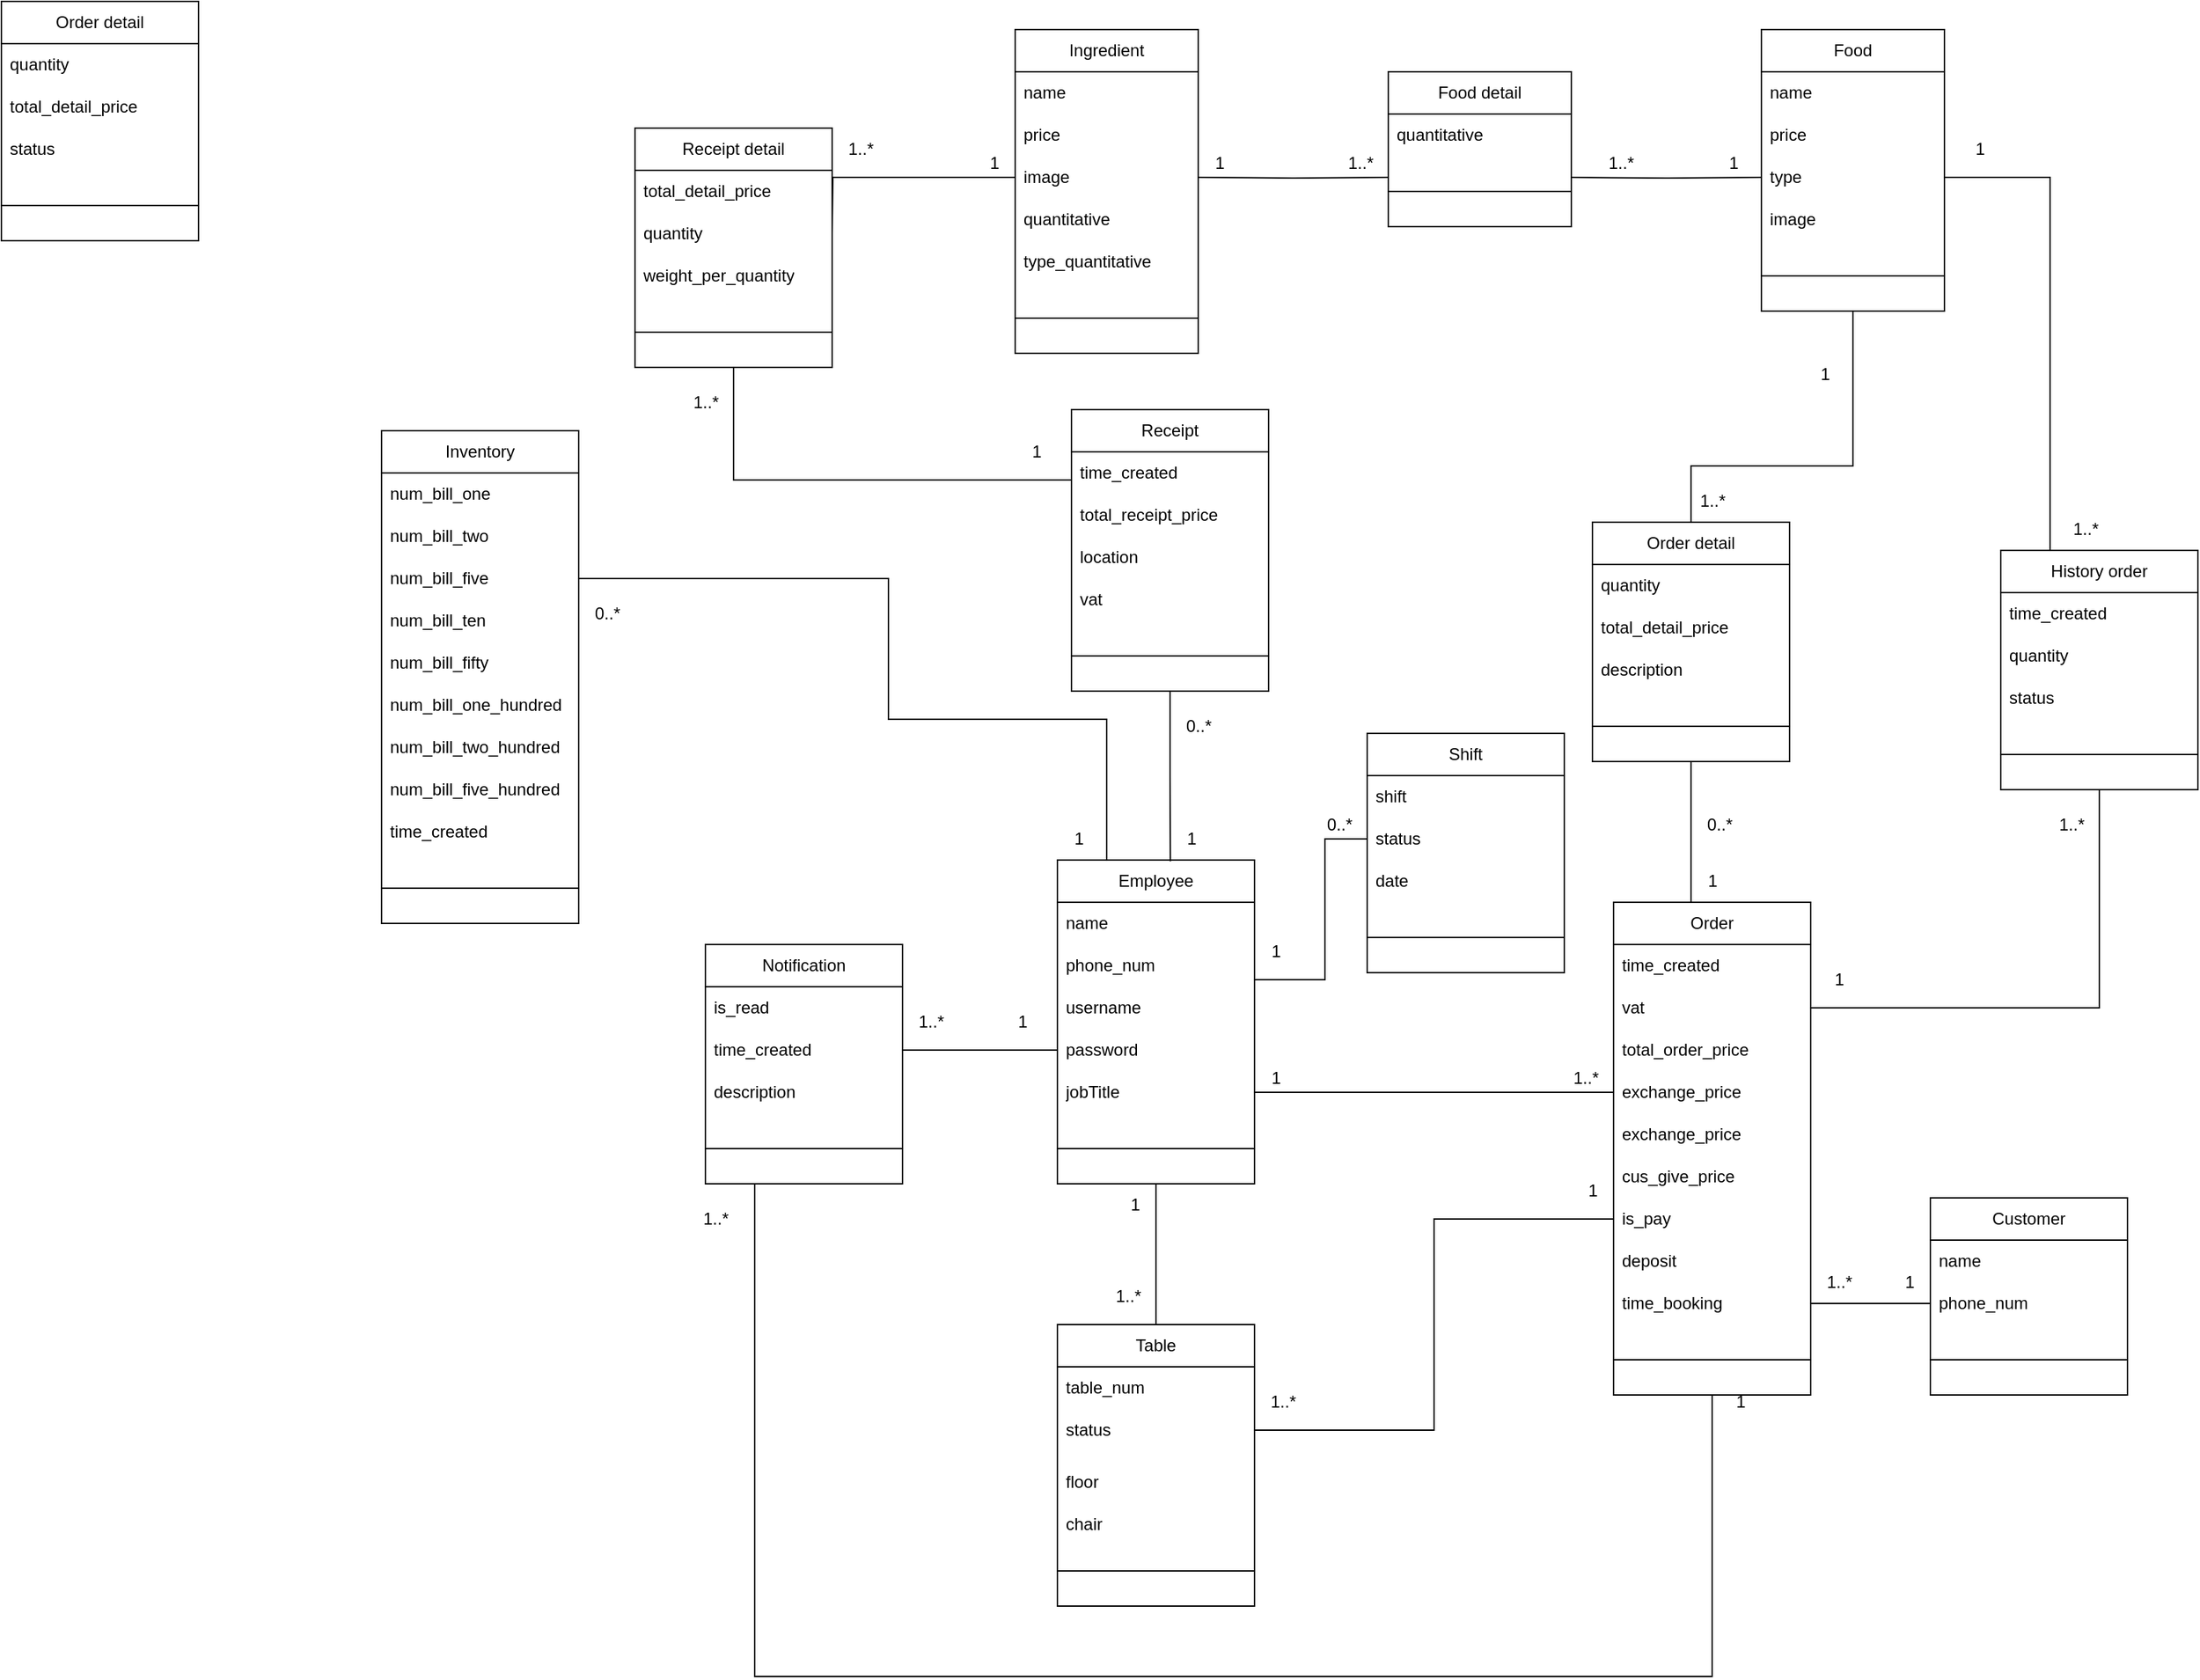 <mxfile version="21.1.4" type="github">
  <diagram id="MoB5xcONRTag6QHiS8JQ" name="Trang-1">
    <mxGraphModel dx="3228" dy="2018" grid="1" gridSize="10" guides="1" tooltips="1" connect="1" arrows="1" fold="1" page="1" pageScale="1" pageWidth="827" pageHeight="1169" math="0" shadow="0">
      <root>
        <mxCell id="0" />
        <mxCell id="1" parent="0" />
        <mxCell id="XZR0W7OCzgFN0sy-33Ag-143" value="Employee" style="swimlane;fontStyle=0;childLayout=stackLayout;horizontal=1;startSize=30;horizontalStack=0;resizeParent=1;resizeParentMax=0;resizeLast=0;collapsible=1;marginBottom=0;whiteSpace=wrap;html=1;" parent="1" vertex="1">
          <mxGeometry x="-150" y="390" width="140" height="230" as="geometry" />
        </mxCell>
        <mxCell id="XZR0W7OCzgFN0sy-33Ag-144" value="name" style="text;strokeColor=none;fillColor=none;align=left;verticalAlign=middle;spacingLeft=4;spacingRight=4;overflow=hidden;points=[[0,0.5],[1,0.5]];portConstraint=eastwest;rotatable=0;whiteSpace=wrap;html=1;" parent="XZR0W7OCzgFN0sy-33Ag-143" vertex="1">
          <mxGeometry y="30" width="140" height="30" as="geometry" />
        </mxCell>
        <mxCell id="XZR0W7OCzgFN0sy-33Ag-145" value="phone_num" style="text;strokeColor=none;fillColor=none;align=left;verticalAlign=middle;spacingLeft=4;spacingRight=4;overflow=hidden;points=[[0,0.5],[1,0.5]];portConstraint=eastwest;rotatable=0;whiteSpace=wrap;html=1;" parent="XZR0W7OCzgFN0sy-33Ag-143" vertex="1">
          <mxGeometry y="60" width="140" height="30" as="geometry" />
        </mxCell>
        <mxCell id="XZR0W7OCzgFN0sy-33Ag-146" value="username" style="text;strokeColor=none;fillColor=none;align=left;verticalAlign=middle;spacingLeft=4;spacingRight=4;overflow=hidden;points=[[0,0.5],[1,0.5]];portConstraint=eastwest;rotatable=0;whiteSpace=wrap;html=1;" parent="XZR0W7OCzgFN0sy-33Ag-143" vertex="1">
          <mxGeometry y="90" width="140" height="30" as="geometry" />
        </mxCell>
        <mxCell id="XZR0W7OCzgFN0sy-33Ag-147" value="password" style="text;strokeColor=none;fillColor=none;align=left;verticalAlign=middle;spacingLeft=4;spacingRight=4;overflow=hidden;points=[[0,0.5],[1,0.5]];portConstraint=eastwest;rotatable=0;whiteSpace=wrap;html=1;" parent="XZR0W7OCzgFN0sy-33Ag-143" vertex="1">
          <mxGeometry y="120" width="140" height="30" as="geometry" />
        </mxCell>
        <mxCell id="XZR0W7OCzgFN0sy-33Ag-148" value="jobTitle" style="text;strokeColor=none;fillColor=none;align=left;verticalAlign=middle;spacingLeft=4;spacingRight=4;overflow=hidden;points=[[0,0.5],[1,0.5]];portConstraint=eastwest;rotatable=0;whiteSpace=wrap;html=1;" parent="XZR0W7OCzgFN0sy-33Ag-143" vertex="1">
          <mxGeometry y="150" width="140" height="30" as="geometry" />
        </mxCell>
        <mxCell id="XZR0W7OCzgFN0sy-33Ag-149" value="" style="line;html=1;strokeWidth=1;align=left;verticalAlign=middle;spacingTop=-1;spacingLeft=3;spacingRight=3;rotatable=0;labelPosition=right;points=[];portConstraint=eastwest;" parent="XZR0W7OCzgFN0sy-33Ag-143" vertex="1">
          <mxGeometry y="180" width="140" height="50" as="geometry" />
        </mxCell>
        <mxCell id="XZR0W7OCzgFN0sy-33Ag-150" value="Food" style="swimlane;fontStyle=0;childLayout=stackLayout;horizontal=1;startSize=30;horizontalStack=0;resizeParent=1;resizeParentMax=0;resizeLast=0;collapsible=1;marginBottom=0;whiteSpace=wrap;html=1;" parent="1" vertex="1">
          <mxGeometry x="350" y="-200" width="130" height="200" as="geometry" />
        </mxCell>
        <mxCell id="XZR0W7OCzgFN0sy-33Ag-151" value="name" style="text;strokeColor=none;fillColor=none;align=left;verticalAlign=middle;spacingLeft=4;spacingRight=4;overflow=hidden;points=[[0,0.5],[1,0.5]];portConstraint=eastwest;rotatable=0;whiteSpace=wrap;html=1;" parent="XZR0W7OCzgFN0sy-33Ag-150" vertex="1">
          <mxGeometry y="30" width="130" height="30" as="geometry" />
        </mxCell>
        <mxCell id="XZR0W7OCzgFN0sy-33Ag-152" value="price" style="text;strokeColor=none;fillColor=none;align=left;verticalAlign=middle;spacingLeft=4;spacingRight=4;overflow=hidden;points=[[0,0.5],[1,0.5]];portConstraint=eastwest;rotatable=0;whiteSpace=wrap;html=1;" parent="XZR0W7OCzgFN0sy-33Ag-150" vertex="1">
          <mxGeometry y="60" width="130" height="30" as="geometry" />
        </mxCell>
        <mxCell id="XZR0W7OCzgFN0sy-33Ag-153" value="type" style="text;strokeColor=none;fillColor=none;align=left;verticalAlign=middle;spacingLeft=4;spacingRight=4;overflow=hidden;points=[[0,0.5],[1,0.5]];portConstraint=eastwest;rotatable=0;whiteSpace=wrap;html=1;" parent="XZR0W7OCzgFN0sy-33Ag-150" vertex="1">
          <mxGeometry y="90" width="130" height="30" as="geometry" />
        </mxCell>
        <mxCell id="XZR0W7OCzgFN0sy-33Ag-154" value="image" style="text;strokeColor=none;fillColor=none;align=left;verticalAlign=middle;spacingLeft=4;spacingRight=4;overflow=hidden;points=[[0,0.5],[1,0.5]];portConstraint=eastwest;rotatable=0;whiteSpace=wrap;html=1;" parent="XZR0W7OCzgFN0sy-33Ag-150" vertex="1">
          <mxGeometry y="120" width="130" height="30" as="geometry" />
        </mxCell>
        <mxCell id="XZR0W7OCzgFN0sy-33Ag-156" value="" style="line;html=1;strokeWidth=1;align=left;verticalAlign=middle;spacingTop=-1;spacingLeft=3;spacingRight=3;rotatable=0;labelPosition=right;points=[];portConstraint=eastwest;" parent="XZR0W7OCzgFN0sy-33Ag-150" vertex="1">
          <mxGeometry y="150" width="130" height="50" as="geometry" />
        </mxCell>
        <mxCell id="XZR0W7OCzgFN0sy-33Ag-157" value="Order" style="swimlane;fontStyle=0;childLayout=stackLayout;horizontal=1;startSize=30;horizontalStack=0;resizeParent=1;resizeParentMax=0;resizeLast=0;collapsible=1;marginBottom=0;whiteSpace=wrap;html=1;" parent="1" vertex="1">
          <mxGeometry x="245" y="420" width="140" height="350" as="geometry" />
        </mxCell>
        <mxCell id="XZR0W7OCzgFN0sy-33Ag-158" value="time_created" style="text;strokeColor=none;fillColor=none;align=left;verticalAlign=middle;spacingLeft=4;spacingRight=4;overflow=hidden;points=[[0,0.5],[1,0.5]];portConstraint=eastwest;rotatable=0;whiteSpace=wrap;html=1;" parent="XZR0W7OCzgFN0sy-33Ag-157" vertex="1">
          <mxGeometry y="30" width="140" height="30" as="geometry" />
        </mxCell>
        <mxCell id="XZR0W7OCzgFN0sy-33Ag-159" value="vat" style="text;strokeColor=none;fillColor=none;align=left;verticalAlign=middle;spacingLeft=4;spacingRight=4;overflow=hidden;points=[[0,0.5],[1,0.5]];portConstraint=eastwest;rotatable=0;whiteSpace=wrap;html=1;" parent="XZR0W7OCzgFN0sy-33Ag-157" vertex="1">
          <mxGeometry y="60" width="140" height="30" as="geometry" />
        </mxCell>
        <mxCell id="XZR0W7OCzgFN0sy-33Ag-160" value="total_order_price" style="text;strokeColor=none;fillColor=none;align=left;verticalAlign=middle;spacingLeft=4;spacingRight=4;overflow=hidden;points=[[0,0.5],[1,0.5]];portConstraint=eastwest;rotatable=0;whiteSpace=wrap;html=1;" parent="XZR0W7OCzgFN0sy-33Ag-157" vertex="1">
          <mxGeometry y="90" width="140" height="30" as="geometry" />
        </mxCell>
        <mxCell id="XZR0W7OCzgFN0sy-33Ag-161" value="exchange_price" style="text;strokeColor=none;fillColor=none;align=left;verticalAlign=middle;spacingLeft=4;spacingRight=4;overflow=hidden;points=[[0,0.5],[1,0.5]];portConstraint=eastwest;rotatable=0;whiteSpace=wrap;html=1;" parent="XZR0W7OCzgFN0sy-33Ag-157" vertex="1">
          <mxGeometry y="120" width="140" height="30" as="geometry" />
        </mxCell>
        <mxCell id="XZR0W7OCzgFN0sy-33Ag-162" value="exchange_price" style="text;strokeColor=none;fillColor=none;align=left;verticalAlign=middle;spacingLeft=4;spacingRight=4;overflow=hidden;points=[[0,0.5],[1,0.5]];portConstraint=eastwest;rotatable=0;whiteSpace=wrap;html=1;" parent="XZR0W7OCzgFN0sy-33Ag-157" vertex="1">
          <mxGeometry y="150" width="140" height="30" as="geometry" />
        </mxCell>
        <mxCell id="XZR0W7OCzgFN0sy-33Ag-163" value="cus_give_price" style="text;strokeColor=none;fillColor=none;align=left;verticalAlign=middle;spacingLeft=4;spacingRight=4;overflow=hidden;points=[[0,0.5],[1,0.5]];portConstraint=eastwest;rotatable=0;whiteSpace=wrap;html=1;" parent="XZR0W7OCzgFN0sy-33Ag-157" vertex="1">
          <mxGeometry y="180" width="140" height="30" as="geometry" />
        </mxCell>
        <mxCell id="XZR0W7OCzgFN0sy-33Ag-164" value="is_pay&lt;br&gt;" style="text;strokeColor=none;fillColor=none;align=left;verticalAlign=middle;spacingLeft=4;spacingRight=4;overflow=hidden;points=[[0,0.5],[1,0.5]];portConstraint=eastwest;rotatable=0;whiteSpace=wrap;html=1;" parent="XZR0W7OCzgFN0sy-33Ag-157" vertex="1">
          <mxGeometry y="210" width="140" height="30" as="geometry" />
        </mxCell>
        <mxCell id="XZR0W7OCzgFN0sy-33Ag-165" value="deposit" style="text;strokeColor=none;fillColor=none;align=left;verticalAlign=middle;spacingLeft=4;spacingRight=4;overflow=hidden;points=[[0,0.5],[1,0.5]];portConstraint=eastwest;rotatable=0;whiteSpace=wrap;html=1;" parent="XZR0W7OCzgFN0sy-33Ag-157" vertex="1">
          <mxGeometry y="240" width="140" height="30" as="geometry" />
        </mxCell>
        <mxCell id="XZR0W7OCzgFN0sy-33Ag-166" value="time_booking" style="text;strokeColor=none;fillColor=none;align=left;verticalAlign=middle;spacingLeft=4;spacingRight=4;overflow=hidden;points=[[0,0.5],[1,0.5]];portConstraint=eastwest;rotatable=0;whiteSpace=wrap;html=1;" parent="XZR0W7OCzgFN0sy-33Ag-157" vertex="1">
          <mxGeometry y="270" width="140" height="30" as="geometry" />
        </mxCell>
        <mxCell id="XZR0W7OCzgFN0sy-33Ag-167" value="" style="line;html=1;strokeWidth=1;align=left;verticalAlign=middle;spacingTop=-1;spacingLeft=3;spacingRight=3;rotatable=0;labelPosition=right;points=[];portConstraint=eastwest;" parent="XZR0W7OCzgFN0sy-33Ag-157" vertex="1">
          <mxGeometry y="300" width="140" height="50" as="geometry" />
        </mxCell>
        <mxCell id="XZR0W7OCzgFN0sy-33Ag-168" value="Order detail" style="swimlane;fontStyle=0;childLayout=stackLayout;horizontal=1;startSize=30;horizontalStack=0;resizeParent=1;resizeParentMax=0;resizeLast=0;collapsible=1;marginBottom=0;whiteSpace=wrap;html=1;" parent="1" vertex="1">
          <mxGeometry x="230" y="150" width="140" height="170" as="geometry" />
        </mxCell>
        <mxCell id="XZR0W7OCzgFN0sy-33Ag-169" value="quantity" style="text;strokeColor=none;fillColor=none;align=left;verticalAlign=middle;spacingLeft=4;spacingRight=4;overflow=hidden;points=[[0,0.5],[1,0.5]];portConstraint=eastwest;rotatable=0;whiteSpace=wrap;html=1;" parent="XZR0W7OCzgFN0sy-33Ag-168" vertex="1">
          <mxGeometry y="30" width="140" height="30" as="geometry" />
        </mxCell>
        <mxCell id="XZR0W7OCzgFN0sy-33Ag-170" value="total_detail_price" style="text;strokeColor=none;fillColor=none;align=left;verticalAlign=middle;spacingLeft=4;spacingRight=4;overflow=hidden;points=[[0,0.5],[1,0.5]];portConstraint=eastwest;rotatable=0;whiteSpace=wrap;html=1;" parent="XZR0W7OCzgFN0sy-33Ag-168" vertex="1">
          <mxGeometry y="60" width="140" height="30" as="geometry" />
        </mxCell>
        <mxCell id="XZR0W7OCzgFN0sy-33Ag-155" value="description" style="text;strokeColor=none;fillColor=none;align=left;verticalAlign=middle;spacingLeft=4;spacingRight=4;overflow=hidden;points=[[0,0.5],[1,0.5]];portConstraint=eastwest;rotatable=0;whiteSpace=wrap;html=1;" parent="XZR0W7OCzgFN0sy-33Ag-168" vertex="1">
          <mxGeometry y="90" width="140" height="30" as="geometry" />
        </mxCell>
        <mxCell id="XZR0W7OCzgFN0sy-33Ag-172" value="" style="line;html=1;strokeWidth=1;align=left;verticalAlign=middle;spacingTop=-1;spacingLeft=3;spacingRight=3;rotatable=0;labelPosition=right;points=[];portConstraint=eastwest;" parent="XZR0W7OCzgFN0sy-33Ag-168" vertex="1">
          <mxGeometry y="120" width="140" height="50" as="geometry" />
        </mxCell>
        <mxCell id="XZR0W7OCzgFN0sy-33Ag-173" style="edgeStyle=orthogonalEdgeStyle;rounded=0;orthogonalLoop=1;jettySize=auto;html=1;entryX=0.5;entryY=0;entryDx=0;entryDy=0;endArrow=none;endFill=0;exitX=0.5;exitY=1;exitDx=0;exitDy=0;" parent="1" source="XZR0W7OCzgFN0sy-33Ag-150" target="XZR0W7OCzgFN0sy-33Ag-168" edge="1">
          <mxGeometry relative="1" as="geometry">
            <Array as="points">
              <mxPoint x="415" y="110" />
              <mxPoint x="300" y="110" />
            </Array>
            <mxPoint x="300" y="-40" as="sourcePoint" />
          </mxGeometry>
        </mxCell>
        <mxCell id="XZR0W7OCzgFN0sy-33Ag-174" style="edgeStyle=orthogonalEdgeStyle;rounded=0;orthogonalLoop=1;jettySize=auto;html=1;entryX=0.5;entryY=0;entryDx=0;entryDy=0;endArrow=none;endFill=0;exitX=0.5;exitY=1;exitDx=0;exitDy=0;" parent="1" source="XZR0W7OCzgFN0sy-33Ag-168" target="XZR0W7OCzgFN0sy-33Ag-157" edge="1">
          <mxGeometry relative="1" as="geometry">
            <mxPoint x="200" y="280" as="sourcePoint" />
            <Array as="points">
              <mxPoint x="300" y="360" />
              <mxPoint x="300" y="360" />
            </Array>
          </mxGeometry>
        </mxCell>
        <mxCell id="XZR0W7OCzgFN0sy-33Ag-176" value="Customer" style="swimlane;fontStyle=0;childLayout=stackLayout;horizontal=1;startSize=30;horizontalStack=0;resizeParent=1;resizeParentMax=0;resizeLast=0;collapsible=1;marginBottom=0;whiteSpace=wrap;html=1;" parent="1" vertex="1">
          <mxGeometry x="470" y="630" width="140" height="140" as="geometry">
            <mxRectangle x="390" y="380" width="70" height="30" as="alternateBounds" />
          </mxGeometry>
        </mxCell>
        <mxCell id="XZR0W7OCzgFN0sy-33Ag-177" value="name" style="text;strokeColor=none;fillColor=none;align=left;verticalAlign=middle;spacingLeft=4;spacingRight=4;overflow=hidden;points=[[0,0.5],[1,0.5]];portConstraint=eastwest;rotatable=0;whiteSpace=wrap;html=1;" parent="XZR0W7OCzgFN0sy-33Ag-176" vertex="1">
          <mxGeometry y="30" width="140" height="30" as="geometry" />
        </mxCell>
        <mxCell id="XZR0W7OCzgFN0sy-33Ag-178" value="phone_num" style="text;strokeColor=none;fillColor=none;align=left;verticalAlign=middle;spacingLeft=4;spacingRight=4;overflow=hidden;points=[[0,0.5],[1,0.5]];portConstraint=eastwest;rotatable=0;whiteSpace=wrap;html=1;" parent="XZR0W7OCzgFN0sy-33Ag-176" vertex="1">
          <mxGeometry y="60" width="140" height="30" as="geometry" />
        </mxCell>
        <mxCell id="XZR0W7OCzgFN0sy-33Ag-179" value="" style="line;html=1;strokeWidth=1;align=left;verticalAlign=middle;spacingTop=-1;spacingLeft=3;spacingRight=3;rotatable=0;labelPosition=right;points=[];portConstraint=eastwest;" parent="XZR0W7OCzgFN0sy-33Ag-176" vertex="1">
          <mxGeometry y="90" width="140" height="50" as="geometry" />
        </mxCell>
        <mxCell id="XZR0W7OCzgFN0sy-33Ag-180" value="1" style="text;html=1;align=center;verticalAlign=middle;resizable=0;points=[];autosize=1;strokeColor=none;fillColor=none;" parent="1" vertex="1">
          <mxGeometry x="-50" y="-120" width="30" height="30" as="geometry" />
        </mxCell>
        <mxCell id="XZR0W7OCzgFN0sy-33Ag-181" value="1..*" style="text;html=1;align=center;verticalAlign=middle;resizable=0;points=[];autosize=1;strokeColor=none;fillColor=none;" parent="1" vertex="1">
          <mxGeometry x="295" y="120" width="40" height="30" as="geometry" />
        </mxCell>
        <mxCell id="XZR0W7OCzgFN0sy-33Ag-182" value="1" style="text;html=1;align=center;verticalAlign=middle;resizable=0;points=[];autosize=1;strokeColor=none;fillColor=none;" parent="1" vertex="1">
          <mxGeometry x="300" y="390" width="30" height="30" as="geometry" />
        </mxCell>
        <mxCell id="XZR0W7OCzgFN0sy-33Ag-183" value="0..*" style="text;html=1;align=center;verticalAlign=middle;resizable=0;points=[];autosize=1;strokeColor=none;fillColor=none;" parent="1" vertex="1">
          <mxGeometry x="300" y="350" width="40" height="30" as="geometry" />
        </mxCell>
        <mxCell id="XZR0W7OCzgFN0sy-33Ag-185" value="1" style="text;html=1;align=center;verticalAlign=middle;resizable=0;points=[];autosize=1;strokeColor=none;fillColor=none;" parent="1" vertex="1">
          <mxGeometry x="440" y="675" width="30" height="30" as="geometry" />
        </mxCell>
        <mxCell id="XZR0W7OCzgFN0sy-33Ag-186" value="1..*" style="text;html=1;align=center;verticalAlign=middle;resizable=0;points=[];autosize=1;strokeColor=none;fillColor=none;" parent="1" vertex="1">
          <mxGeometry x="385" y="675" width="40" height="30" as="geometry" />
        </mxCell>
        <mxCell id="XZR0W7OCzgFN0sy-33Ag-187" value="1" style="text;html=1;align=center;verticalAlign=middle;resizable=0;points=[];autosize=1;strokeColor=none;fillColor=none;" parent="1" vertex="1">
          <mxGeometry x="-10" y="530" width="30" height="30" as="geometry" />
        </mxCell>
        <mxCell id="XZR0W7OCzgFN0sy-33Ag-188" value="1..*" style="text;html=1;align=center;verticalAlign=middle;resizable=0;points=[];autosize=1;strokeColor=none;fillColor=none;" parent="1" vertex="1">
          <mxGeometry x="205" y="530" width="40" height="30" as="geometry" />
        </mxCell>
        <mxCell id="XZR0W7OCzgFN0sy-33Ag-189" value="1" style="text;html=1;align=center;verticalAlign=middle;resizable=0;points=[];autosize=1;strokeColor=none;fillColor=none;" parent="1" vertex="1">
          <mxGeometry x="-110" y="620" width="30" height="30" as="geometry" />
        </mxCell>
        <mxCell id="XZR0W7OCzgFN0sy-33Ag-190" value="1..*" style="text;html=1;align=center;verticalAlign=middle;resizable=0;points=[];autosize=1;strokeColor=none;fillColor=none;" parent="1" vertex="1">
          <mxGeometry x="-10" y="760" width="40" height="30" as="geometry" />
        </mxCell>
        <mxCell id="fzbj4GQqr8qXD95C3DJ8-1" style="edgeStyle=orthogonalEdgeStyle;rounded=0;orthogonalLoop=1;jettySize=auto;html=1;exitX=0.5;exitY=0;exitDx=0;exitDy=0;entryX=0.5;entryY=1;entryDx=0;entryDy=0;endArrow=none;endFill=0;" parent="1" source="XZR0W7OCzgFN0sy-33Ag-192" target="XZR0W7OCzgFN0sy-33Ag-143" edge="1">
          <mxGeometry relative="1" as="geometry" />
        </mxCell>
        <mxCell id="XZR0W7OCzgFN0sy-33Ag-192" value="Table" style="swimlane;fontStyle=0;childLayout=stackLayout;horizontal=1;startSize=30;horizontalStack=0;resizeParent=1;resizeParentMax=0;resizeLast=0;collapsible=1;marginBottom=0;whiteSpace=wrap;html=1;" parent="1" vertex="1">
          <mxGeometry x="-150" y="720" width="140" height="200" as="geometry">
            <mxRectangle x="390" y="380" width="70" height="30" as="alternateBounds" />
          </mxGeometry>
        </mxCell>
        <mxCell id="XZR0W7OCzgFN0sy-33Ag-193" value="table_num" style="text;strokeColor=none;fillColor=none;align=left;verticalAlign=middle;spacingLeft=4;spacingRight=4;overflow=hidden;points=[[0,0.5],[1,0.5]];portConstraint=eastwest;rotatable=0;whiteSpace=wrap;html=1;" parent="XZR0W7OCzgFN0sy-33Ag-192" vertex="1">
          <mxGeometry y="30" width="140" height="30" as="geometry" />
        </mxCell>
        <mxCell id="XZR0W7OCzgFN0sy-33Ag-194" value="status" style="text;strokeColor=none;fillColor=none;align=left;verticalAlign=middle;spacingLeft=4;spacingRight=4;overflow=hidden;points=[[0,0.5],[1,0.5]];portConstraint=eastwest;rotatable=0;whiteSpace=wrap;html=1;" parent="XZR0W7OCzgFN0sy-33Ag-192" vertex="1">
          <mxGeometry y="60" width="140" height="30" as="geometry" />
        </mxCell>
        <mxCell id="XZR0W7OCzgFN0sy-33Ag-195" value="&lt;p data-pm-slice=&quot;1 1 []&quot;&gt;floor&amp;nbsp;&lt;/p&gt;" style="text;strokeColor=none;fillColor=none;align=left;verticalAlign=middle;spacingLeft=4;spacingRight=4;overflow=hidden;points=[[0,0.5],[1,0.5]];portConstraint=eastwest;rotatable=0;whiteSpace=wrap;html=1;" parent="XZR0W7OCzgFN0sy-33Ag-192" vertex="1">
          <mxGeometry y="90" width="140" height="30" as="geometry" />
        </mxCell>
        <mxCell id="XZR0W7OCzgFN0sy-33Ag-196" value="&lt;p data-pm-slice=&quot;1 1 []&quot;&gt;chair&lt;/p&gt;" style="text;strokeColor=none;fillColor=none;align=left;verticalAlign=middle;spacingLeft=4;spacingRight=4;overflow=hidden;points=[[0,0.5],[1,0.5]];portConstraint=eastwest;rotatable=0;whiteSpace=wrap;html=1;" parent="XZR0W7OCzgFN0sy-33Ag-192" vertex="1">
          <mxGeometry y="120" width="140" height="30" as="geometry" />
        </mxCell>
        <mxCell id="XZR0W7OCzgFN0sy-33Ag-197" value="" style="line;html=1;strokeWidth=1;align=left;verticalAlign=middle;spacingTop=-1;spacingLeft=3;spacingRight=3;rotatable=0;labelPosition=right;points=[];portConstraint=eastwest;" parent="XZR0W7OCzgFN0sy-33Ag-192" vertex="1">
          <mxGeometry y="150" width="140" height="50" as="geometry" />
        </mxCell>
        <mxCell id="XZR0W7OCzgFN0sy-33Ag-198" value="1..*" style="text;html=1;align=center;verticalAlign=middle;resizable=0;points=[];autosize=1;strokeColor=none;fillColor=none;" parent="1" vertex="1">
          <mxGeometry x="-120" y="685" width="40" height="30" as="geometry" />
        </mxCell>
        <mxCell id="XZR0W7OCzgFN0sy-33Ag-199" value="Shift" style="swimlane;fontStyle=0;childLayout=stackLayout;horizontal=1;startSize=30;horizontalStack=0;resizeParent=1;resizeParentMax=0;resizeLast=0;collapsible=1;marginBottom=0;whiteSpace=wrap;html=1;" parent="1" vertex="1">
          <mxGeometry x="70" y="300" width="140" height="170" as="geometry" />
        </mxCell>
        <mxCell id="XZR0W7OCzgFN0sy-33Ag-200" value="shift" style="text;strokeColor=none;fillColor=none;align=left;verticalAlign=middle;spacingLeft=4;spacingRight=4;overflow=hidden;points=[[0,0.5],[1,0.5]];portConstraint=eastwest;rotatable=0;whiteSpace=wrap;html=1;" parent="XZR0W7OCzgFN0sy-33Ag-199" vertex="1">
          <mxGeometry y="30" width="140" height="30" as="geometry" />
        </mxCell>
        <mxCell id="XZR0W7OCzgFN0sy-33Ag-201" value="status" style="text;strokeColor=none;fillColor=none;align=left;verticalAlign=middle;spacingLeft=4;spacingRight=4;overflow=hidden;points=[[0,0.5],[1,0.5]];portConstraint=eastwest;rotatable=0;whiteSpace=wrap;html=1;" parent="XZR0W7OCzgFN0sy-33Ag-199" vertex="1">
          <mxGeometry y="60" width="140" height="30" as="geometry" />
        </mxCell>
        <mxCell id="XZR0W7OCzgFN0sy-33Ag-202" value="date" style="text;strokeColor=none;fillColor=none;align=left;verticalAlign=middle;spacingLeft=4;spacingRight=4;overflow=hidden;points=[[0,0.5],[1,0.5]];portConstraint=eastwest;rotatable=0;whiteSpace=wrap;html=1;" parent="XZR0W7OCzgFN0sy-33Ag-199" vertex="1">
          <mxGeometry y="90" width="140" height="30" as="geometry" />
        </mxCell>
        <mxCell id="XZR0W7OCzgFN0sy-33Ag-203" value="" style="line;html=1;strokeWidth=1;align=left;verticalAlign=middle;spacingTop=-1;spacingLeft=3;spacingRight=3;rotatable=0;labelPosition=right;points=[];portConstraint=eastwest;" parent="XZR0W7OCzgFN0sy-33Ag-199" vertex="1">
          <mxGeometry y="120" width="140" height="50" as="geometry" />
        </mxCell>
        <mxCell id="XZR0W7OCzgFN0sy-33Ag-204" style="edgeStyle=orthogonalEdgeStyle;rounded=0;orthogonalLoop=1;jettySize=auto;html=1;exitX=1;exitY=0.5;exitDx=0;exitDy=0;entryX=0;entryY=0.5;entryDx=0;entryDy=0;endArrow=none;endFill=0;" parent="1" source="XZR0W7OCzgFN0sy-33Ag-145" edge="1">
          <mxGeometry relative="1" as="geometry">
            <mxPoint x="70" y="375" as="targetPoint" />
            <Array as="points">
              <mxPoint x="40" y="475" />
              <mxPoint x="40" y="375" />
            </Array>
          </mxGeometry>
        </mxCell>
        <mxCell id="XZR0W7OCzgFN0sy-33Ag-205" value="1" style="text;html=1;align=center;verticalAlign=middle;resizable=0;points=[];autosize=1;strokeColor=none;fillColor=none;" parent="1" vertex="1">
          <mxGeometry x="-10" y="440" width="30" height="30" as="geometry" />
        </mxCell>
        <mxCell id="XZR0W7OCzgFN0sy-33Ag-206" value="0..*" style="text;html=1;align=center;verticalAlign=middle;resizable=0;points=[];autosize=1;strokeColor=none;fillColor=none;" parent="1" vertex="1">
          <mxGeometry x="30" y="350" width="40" height="30" as="geometry" />
        </mxCell>
        <mxCell id="XZR0W7OCzgFN0sy-33Ag-207" style="edgeStyle=orthogonalEdgeStyle;rounded=0;orthogonalLoop=1;jettySize=auto;html=1;exitX=1;exitY=0.5;exitDx=0;exitDy=0;entryX=0;entryY=0.5;entryDx=0;entryDy=0;endArrow=none;endFill=0;" parent="1" source="XZR0W7OCzgFN0sy-33Ag-148" target="XZR0W7OCzgFN0sy-33Ag-161" edge="1">
          <mxGeometry relative="1" as="geometry" />
        </mxCell>
        <mxCell id="XZR0W7OCzgFN0sy-33Ag-209" style="edgeStyle=orthogonalEdgeStyle;rounded=0;orthogonalLoop=1;jettySize=auto;html=1;exitX=0.5;exitY=1;exitDx=0;exitDy=0;entryX=0.573;entryY=0.004;entryDx=0;entryDy=0;entryPerimeter=0;endArrow=none;endFill=0;" parent="1" source="XZR0W7OCzgFN0sy-33Ag-210" target="XZR0W7OCzgFN0sy-33Ag-143" edge="1">
          <mxGeometry relative="1" as="geometry" />
        </mxCell>
        <mxCell id="XZR0W7OCzgFN0sy-33Ag-210" value="Receipt" style="swimlane;fontStyle=0;childLayout=stackLayout;horizontal=1;startSize=30;horizontalStack=0;resizeParent=1;resizeParentMax=0;resizeLast=0;collapsible=1;marginBottom=0;whiteSpace=wrap;html=1;" parent="1" vertex="1">
          <mxGeometry x="-140" y="70" width="140" height="200" as="geometry" />
        </mxCell>
        <mxCell id="XZR0W7OCzgFN0sy-33Ag-211" value="time_created" style="text;strokeColor=none;fillColor=none;align=left;verticalAlign=middle;spacingLeft=4;spacingRight=4;overflow=hidden;points=[[0,0.5],[1,0.5]];portConstraint=eastwest;rotatable=0;whiteSpace=wrap;html=1;" parent="XZR0W7OCzgFN0sy-33Ag-210" vertex="1">
          <mxGeometry y="30" width="140" height="30" as="geometry" />
        </mxCell>
        <mxCell id="XZR0W7OCzgFN0sy-33Ag-212" value="total_receipt_price" style="text;strokeColor=none;fillColor=none;align=left;verticalAlign=middle;spacingLeft=4;spacingRight=4;overflow=hidden;points=[[0,0.5],[1,0.5]];portConstraint=eastwest;rotatable=0;whiteSpace=wrap;html=1;" parent="XZR0W7OCzgFN0sy-33Ag-210" vertex="1">
          <mxGeometry y="60" width="140" height="30" as="geometry" />
        </mxCell>
        <mxCell id="XZR0W7OCzgFN0sy-33Ag-213" value="location" style="text;strokeColor=none;fillColor=none;align=left;verticalAlign=middle;spacingLeft=4;spacingRight=4;overflow=hidden;points=[[0,0.5],[1,0.5]];portConstraint=eastwest;rotatable=0;whiteSpace=wrap;html=1;" parent="XZR0W7OCzgFN0sy-33Ag-210" vertex="1">
          <mxGeometry y="90" width="140" height="30" as="geometry" />
        </mxCell>
        <mxCell id="XZR0W7OCzgFN0sy-33Ag-214" value="vat" style="text;strokeColor=none;fillColor=none;align=left;verticalAlign=middle;spacingLeft=4;spacingRight=4;overflow=hidden;points=[[0,0.5],[1,0.5]];portConstraint=eastwest;rotatable=0;whiteSpace=wrap;html=1;" parent="XZR0W7OCzgFN0sy-33Ag-210" vertex="1">
          <mxGeometry y="120" width="140" height="30" as="geometry" />
        </mxCell>
        <mxCell id="XZR0W7OCzgFN0sy-33Ag-215" value="" style="line;html=1;strokeWidth=1;align=left;verticalAlign=middle;spacingTop=-1;spacingLeft=3;spacingRight=3;rotatable=0;labelPosition=right;points=[];portConstraint=eastwest;" parent="XZR0W7OCzgFN0sy-33Ag-210" vertex="1">
          <mxGeometry y="150" width="140" height="50" as="geometry" />
        </mxCell>
        <mxCell id="XZR0W7OCzgFN0sy-33Ag-216" value="Ingredient" style="swimlane;fontStyle=0;childLayout=stackLayout;horizontal=1;startSize=30;horizontalStack=0;resizeParent=1;resizeParentMax=0;resizeLast=0;collapsible=1;marginBottom=0;whiteSpace=wrap;html=1;" parent="1" vertex="1">
          <mxGeometry x="-180" y="-200" width="130" height="230" as="geometry" />
        </mxCell>
        <mxCell id="XZR0W7OCzgFN0sy-33Ag-217" value="name" style="text;strokeColor=none;fillColor=none;align=left;verticalAlign=middle;spacingLeft=4;spacingRight=4;overflow=hidden;points=[[0,0.5],[1,0.5]];portConstraint=eastwest;rotatable=0;whiteSpace=wrap;html=1;" parent="XZR0W7OCzgFN0sy-33Ag-216" vertex="1">
          <mxGeometry y="30" width="130" height="30" as="geometry" />
        </mxCell>
        <mxCell id="XZR0W7OCzgFN0sy-33Ag-218" value="price" style="text;strokeColor=none;fillColor=none;align=left;verticalAlign=middle;spacingLeft=4;spacingRight=4;overflow=hidden;points=[[0,0.5],[1,0.5]];portConstraint=eastwest;rotatable=0;whiteSpace=wrap;html=1;" parent="XZR0W7OCzgFN0sy-33Ag-216" vertex="1">
          <mxGeometry y="60" width="130" height="30" as="geometry" />
        </mxCell>
        <mxCell id="XZR0W7OCzgFN0sy-33Ag-219" value="image" style="text;strokeColor=none;fillColor=none;align=left;verticalAlign=middle;spacingLeft=4;spacingRight=4;overflow=hidden;points=[[0,0.5],[1,0.5]];portConstraint=eastwest;rotatable=0;whiteSpace=wrap;html=1;" parent="XZR0W7OCzgFN0sy-33Ag-216" vertex="1">
          <mxGeometry y="90" width="130" height="30" as="geometry" />
        </mxCell>
        <mxCell id="XZR0W7OCzgFN0sy-33Ag-220" value="quantitative" style="text;strokeColor=none;fillColor=none;align=left;verticalAlign=middle;spacingLeft=4;spacingRight=4;overflow=hidden;points=[[0,0.5],[1,0.5]];portConstraint=eastwest;rotatable=0;whiteSpace=wrap;html=1;" parent="XZR0W7OCzgFN0sy-33Ag-216" vertex="1">
          <mxGeometry y="120" width="130" height="30" as="geometry" />
        </mxCell>
        <mxCell id="XZR0W7OCzgFN0sy-33Ag-221" value="type_quantitative" style="text;strokeColor=none;fillColor=none;align=left;verticalAlign=middle;spacingLeft=4;spacingRight=4;overflow=hidden;points=[[0,0.5],[1,0.5]];portConstraint=eastwest;rotatable=0;whiteSpace=wrap;html=1;" parent="XZR0W7OCzgFN0sy-33Ag-216" vertex="1">
          <mxGeometry y="150" width="130" height="30" as="geometry" />
        </mxCell>
        <mxCell id="XZR0W7OCzgFN0sy-33Ag-222" value="" style="line;html=1;strokeWidth=1;align=left;verticalAlign=middle;spacingTop=-1;spacingLeft=3;spacingRight=3;rotatable=0;labelPosition=right;points=[];portConstraint=eastwest;" parent="XZR0W7OCzgFN0sy-33Ag-216" vertex="1">
          <mxGeometry y="180" width="130" height="50" as="geometry" />
        </mxCell>
        <mxCell id="XZR0W7OCzgFN0sy-33Ag-223" value="Order detail" style="swimlane;fontStyle=0;childLayout=stackLayout;horizontal=1;startSize=30;horizontalStack=0;resizeParent=1;resizeParentMax=0;resizeLast=0;collapsible=1;marginBottom=0;whiteSpace=wrap;html=1;" parent="1" vertex="1">
          <mxGeometry x="-900" y="-220" width="140" height="170" as="geometry" />
        </mxCell>
        <mxCell id="XZR0W7OCzgFN0sy-33Ag-224" value="quantity" style="text;strokeColor=none;fillColor=none;align=left;verticalAlign=middle;spacingLeft=4;spacingRight=4;overflow=hidden;points=[[0,0.5],[1,0.5]];portConstraint=eastwest;rotatable=0;whiteSpace=wrap;html=1;" parent="XZR0W7OCzgFN0sy-33Ag-223" vertex="1">
          <mxGeometry y="30" width="140" height="30" as="geometry" />
        </mxCell>
        <mxCell id="XZR0W7OCzgFN0sy-33Ag-225" value="total_detail_price" style="text;strokeColor=none;fillColor=none;align=left;verticalAlign=middle;spacingLeft=4;spacingRight=4;overflow=hidden;points=[[0,0.5],[1,0.5]];portConstraint=eastwest;rotatable=0;whiteSpace=wrap;html=1;" parent="XZR0W7OCzgFN0sy-33Ag-223" vertex="1">
          <mxGeometry y="60" width="140" height="30" as="geometry" />
        </mxCell>
        <mxCell id="XZR0W7OCzgFN0sy-33Ag-226" value="status" style="text;strokeColor=none;fillColor=none;align=left;verticalAlign=middle;spacingLeft=4;spacingRight=4;overflow=hidden;points=[[0,0.5],[1,0.5]];portConstraint=eastwest;rotatable=0;whiteSpace=wrap;html=1;" parent="XZR0W7OCzgFN0sy-33Ag-223" vertex="1">
          <mxGeometry y="90" width="140" height="30" as="geometry" />
        </mxCell>
        <mxCell id="XZR0W7OCzgFN0sy-33Ag-227" value="" style="line;html=1;strokeWidth=1;align=left;verticalAlign=middle;spacingTop=-1;spacingLeft=3;spacingRight=3;rotatable=0;labelPosition=right;points=[];portConstraint=eastwest;" parent="XZR0W7OCzgFN0sy-33Ag-223" vertex="1">
          <mxGeometry y="120" width="140" height="50" as="geometry" />
        </mxCell>
        <mxCell id="XZR0W7OCzgFN0sy-33Ag-228" value="1..*" style="text;html=1;align=center;verticalAlign=middle;resizable=0;points=[];autosize=1;strokeColor=none;fillColor=none;" parent="1" vertex="1">
          <mxGeometry x="45" y="-120" width="40" height="30" as="geometry" />
        </mxCell>
        <mxCell id="XZR0W7OCzgFN0sy-33Ag-229" value="1" style="text;html=1;align=center;verticalAlign=middle;resizable=0;points=[];autosize=1;strokeColor=none;fillColor=none;" parent="1" vertex="1">
          <mxGeometry x="380" y="30" width="30" height="30" as="geometry" />
        </mxCell>
        <mxCell id="XZR0W7OCzgFN0sy-33Ag-230" value="Receipt&amp;nbsp;detail" style="swimlane;fontStyle=0;childLayout=stackLayout;horizontal=1;startSize=30;horizontalStack=0;resizeParent=1;resizeParentMax=0;resizeLast=0;collapsible=1;marginBottom=0;whiteSpace=wrap;html=1;" parent="1" vertex="1">
          <mxGeometry x="-450" y="-130" width="140" height="170" as="geometry" />
        </mxCell>
        <mxCell id="XZR0W7OCzgFN0sy-33Ag-231" value="total_detail_price" style="text;strokeColor=none;fillColor=none;align=left;verticalAlign=middle;spacingLeft=4;spacingRight=4;overflow=hidden;points=[[0,0.5],[1,0.5]];portConstraint=eastwest;rotatable=0;whiteSpace=wrap;html=1;" parent="XZR0W7OCzgFN0sy-33Ag-230" vertex="1">
          <mxGeometry y="30" width="140" height="30" as="geometry" />
        </mxCell>
        <mxCell id="XZR0W7OCzgFN0sy-33Ag-232" value="quantity" style="text;strokeColor=none;fillColor=none;align=left;verticalAlign=middle;spacingLeft=4;spacingRight=4;overflow=hidden;points=[[0,0.5],[1,0.5]];portConstraint=eastwest;rotatable=0;whiteSpace=wrap;html=1;" parent="XZR0W7OCzgFN0sy-33Ag-230" vertex="1">
          <mxGeometry y="60" width="140" height="30" as="geometry" />
        </mxCell>
        <mxCell id="XZR0W7OCzgFN0sy-33Ag-233" value="weight_per_quantity" style="text;strokeColor=none;fillColor=none;align=left;verticalAlign=middle;spacingLeft=4;spacingRight=4;overflow=hidden;points=[[0,0.5],[1,0.5]];portConstraint=eastwest;rotatable=0;whiteSpace=wrap;html=1;" parent="XZR0W7OCzgFN0sy-33Ag-230" vertex="1">
          <mxGeometry y="90" width="140" height="30" as="geometry" />
        </mxCell>
        <mxCell id="XZR0W7OCzgFN0sy-33Ag-234" value="" style="line;html=1;strokeWidth=1;align=left;verticalAlign=middle;spacingTop=-1;spacingLeft=3;spacingRight=3;rotatable=0;labelPosition=right;points=[];portConstraint=eastwest;" parent="XZR0W7OCzgFN0sy-33Ag-230" vertex="1">
          <mxGeometry y="120" width="140" height="50" as="geometry" />
        </mxCell>
        <mxCell id="XZR0W7OCzgFN0sy-33Ag-235" style="edgeStyle=orthogonalEdgeStyle;rounded=0;orthogonalLoop=1;jettySize=auto;html=1;exitX=1;exitY=0.5;exitDx=0;exitDy=0;entryX=0;entryY=0.5;entryDx=0;entryDy=0;endArrow=none;endFill=0;" parent="1" target="XZR0W7OCzgFN0sy-33Ag-219" edge="1">
          <mxGeometry relative="1" as="geometry">
            <mxPoint x="-310" y="-55" as="sourcePoint" />
          </mxGeometry>
        </mxCell>
        <mxCell id="XZR0W7OCzgFN0sy-33Ag-236" style="edgeStyle=orthogonalEdgeStyle;rounded=0;orthogonalLoop=1;jettySize=auto;html=1;exitX=0;exitY=0.5;exitDx=0;exitDy=0;entryX=0.5;entryY=1;entryDx=0;entryDy=0;endArrow=none;endFill=0;" parent="1" target="XZR0W7OCzgFN0sy-33Ag-230" edge="1">
          <mxGeometry relative="1" as="geometry">
            <mxPoint x="-140" y="145" as="sourcePoint" />
            <Array as="points">
              <mxPoint x="-140" y="120" />
              <mxPoint x="-380" y="120" />
            </Array>
          </mxGeometry>
        </mxCell>
        <mxCell id="XZR0W7OCzgFN0sy-33Ag-237" value="1" style="text;html=1;align=center;verticalAlign=middle;resizable=0;points=[];autosize=1;strokeColor=none;fillColor=none;" parent="1" vertex="1">
          <mxGeometry x="-210" y="-120" width="30" height="30" as="geometry" />
        </mxCell>
        <mxCell id="XZR0W7OCzgFN0sy-33Ag-238" value="1..*" style="text;html=1;align=center;verticalAlign=middle;resizable=0;points=[];autosize=1;strokeColor=none;fillColor=none;" parent="1" vertex="1">
          <mxGeometry x="-310" y="-130" width="40" height="30" as="geometry" />
        </mxCell>
        <mxCell id="XZR0W7OCzgFN0sy-33Ag-239" value="1" style="text;html=1;align=center;verticalAlign=middle;resizable=0;points=[];autosize=1;strokeColor=none;fillColor=none;" parent="1" vertex="1">
          <mxGeometry x="-180" y="85" width="30" height="30" as="geometry" />
        </mxCell>
        <mxCell id="XZR0W7OCzgFN0sy-33Ag-240" value="1..*" style="text;html=1;align=center;verticalAlign=middle;resizable=0;points=[];autosize=1;strokeColor=none;fillColor=none;" parent="1" vertex="1">
          <mxGeometry x="-420" y="50" width="40" height="30" as="geometry" />
        </mxCell>
        <mxCell id="XZR0W7OCzgFN0sy-33Ag-241" value="1" style="text;html=1;align=center;verticalAlign=middle;resizable=0;points=[];autosize=1;strokeColor=none;fillColor=none;" parent="1" vertex="1">
          <mxGeometry x="-70" y="360" width="30" height="30" as="geometry" />
        </mxCell>
        <mxCell id="XZR0W7OCzgFN0sy-33Ag-242" value="0..*" style="text;html=1;align=center;verticalAlign=middle;resizable=0;points=[];autosize=1;strokeColor=none;fillColor=none;" parent="1" vertex="1">
          <mxGeometry x="-70" y="280" width="40" height="30" as="geometry" />
        </mxCell>
        <mxCell id="XZR0W7OCzgFN0sy-33Ag-243" style="edgeStyle=orthogonalEdgeStyle;rounded=0;orthogonalLoop=1;jettySize=auto;html=1;exitX=0.5;exitY=1;exitDx=0;exitDy=0;entryX=1;entryY=0.5;entryDx=0;entryDy=0;endArrow=none;endFill=0;" parent="1" source="XZR0W7OCzgFN0sy-33Ag-244" target="XZR0W7OCzgFN0sy-33Ag-159" edge="1">
          <mxGeometry relative="1" as="geometry" />
        </mxCell>
        <mxCell id="fVJA7j5VFmOKplV4OT8d-1" style="edgeStyle=orthogonalEdgeStyle;rounded=0;orthogonalLoop=1;jettySize=auto;html=1;exitX=0.25;exitY=0;exitDx=0;exitDy=0;entryX=1;entryY=0.5;entryDx=0;entryDy=0;endArrow=none;endFill=0;" edge="1" parent="1" source="XZR0W7OCzgFN0sy-33Ag-244" target="XZR0W7OCzgFN0sy-33Ag-153">
          <mxGeometry relative="1" as="geometry" />
        </mxCell>
        <mxCell id="XZR0W7OCzgFN0sy-33Ag-244" value="History order" style="swimlane;fontStyle=0;childLayout=stackLayout;horizontal=1;startSize=30;horizontalStack=0;resizeParent=1;resizeParentMax=0;resizeLast=0;collapsible=1;marginBottom=0;whiteSpace=wrap;html=1;" parent="1" vertex="1">
          <mxGeometry x="520" y="170" width="140" height="170" as="geometry" />
        </mxCell>
        <mxCell id="XZR0W7OCzgFN0sy-33Ag-245" value="time_created" style="text;strokeColor=none;fillColor=none;align=left;verticalAlign=middle;spacingLeft=4;spacingRight=4;overflow=hidden;points=[[0,0.5],[1,0.5]];portConstraint=eastwest;rotatable=0;whiteSpace=wrap;html=1;" parent="XZR0W7OCzgFN0sy-33Ag-244" vertex="1">
          <mxGeometry y="30" width="140" height="30" as="geometry" />
        </mxCell>
        <mxCell id="fVJA7j5VFmOKplV4OT8d-2" value="quantity" style="text;strokeColor=none;fillColor=none;align=left;verticalAlign=middle;spacingLeft=4;spacingRight=4;overflow=hidden;points=[[0,0.5],[1,0.5]];portConstraint=eastwest;rotatable=0;whiteSpace=wrap;html=1;" vertex="1" parent="XZR0W7OCzgFN0sy-33Ag-244">
          <mxGeometry y="60" width="140" height="30" as="geometry" />
        </mxCell>
        <mxCell id="XZR0W7OCzgFN0sy-33Ag-171" value="status" style="text;strokeColor=none;fillColor=none;align=left;verticalAlign=middle;spacingLeft=4;spacingRight=4;overflow=hidden;points=[[0,0.5],[1,0.5]];portConstraint=eastwest;rotatable=0;whiteSpace=wrap;html=1;" parent="XZR0W7OCzgFN0sy-33Ag-244" vertex="1">
          <mxGeometry y="90" width="140" height="30" as="geometry" />
        </mxCell>
        <mxCell id="XZR0W7OCzgFN0sy-33Ag-246" value="" style="line;html=1;strokeWidth=1;align=left;verticalAlign=middle;spacingTop=-1;spacingLeft=3;spacingRight=3;rotatable=0;labelPosition=right;points=[];portConstraint=eastwest;" parent="XZR0W7OCzgFN0sy-33Ag-244" vertex="1">
          <mxGeometry y="120" width="140" height="50" as="geometry" />
        </mxCell>
        <mxCell id="XZR0W7OCzgFN0sy-33Ag-248" value="1" style="text;html=1;align=center;verticalAlign=middle;resizable=0;points=[];autosize=1;strokeColor=none;fillColor=none;" parent="1" vertex="1">
          <mxGeometry x="490" y="-130" width="30" height="30" as="geometry" />
        </mxCell>
        <mxCell id="XZR0W7OCzgFN0sy-33Ag-249" value="1..*" style="text;html=1;align=center;verticalAlign=middle;resizable=0;points=[];autosize=1;strokeColor=none;fillColor=none;" parent="1" vertex="1">
          <mxGeometry x="560" y="140" width="40" height="30" as="geometry" />
        </mxCell>
        <mxCell id="XZR0W7OCzgFN0sy-33Ag-250" value="1" style="text;html=1;align=center;verticalAlign=middle;resizable=0;points=[];autosize=1;strokeColor=none;fillColor=none;" parent="1" vertex="1">
          <mxGeometry x="390" y="460" width="30" height="30" as="geometry" />
        </mxCell>
        <mxCell id="XZR0W7OCzgFN0sy-33Ag-251" value="Inventory" style="swimlane;fontStyle=0;childLayout=stackLayout;horizontal=1;startSize=30;horizontalStack=0;resizeParent=1;resizeParentMax=0;resizeLast=0;collapsible=1;marginBottom=0;whiteSpace=wrap;html=1;" parent="1" vertex="1">
          <mxGeometry x="-630" y="85" width="140" height="350" as="geometry" />
        </mxCell>
        <mxCell id="XZR0W7OCzgFN0sy-33Ag-252" value="num_bill_one" style="text;strokeColor=none;fillColor=none;align=left;verticalAlign=middle;spacingLeft=4;spacingRight=4;overflow=hidden;points=[[0,0.5],[1,0.5]];portConstraint=eastwest;rotatable=0;whiteSpace=wrap;html=1;" parent="XZR0W7OCzgFN0sy-33Ag-251" vertex="1">
          <mxGeometry y="30" width="140" height="30" as="geometry" />
        </mxCell>
        <mxCell id="XZR0W7OCzgFN0sy-33Ag-253" value="num_bill_two" style="text;strokeColor=none;fillColor=none;align=left;verticalAlign=middle;spacingLeft=4;spacingRight=4;overflow=hidden;points=[[0,0.5],[1,0.5]];portConstraint=eastwest;rotatable=0;whiteSpace=wrap;html=1;" parent="XZR0W7OCzgFN0sy-33Ag-251" vertex="1">
          <mxGeometry y="60" width="140" height="30" as="geometry" />
        </mxCell>
        <mxCell id="XZR0W7OCzgFN0sy-33Ag-254" value="num_bill_five" style="text;strokeColor=none;fillColor=none;align=left;verticalAlign=middle;spacingLeft=4;spacingRight=4;overflow=hidden;points=[[0,0.5],[1,0.5]];portConstraint=eastwest;rotatable=0;whiteSpace=wrap;html=1;" parent="XZR0W7OCzgFN0sy-33Ag-251" vertex="1">
          <mxGeometry y="90" width="140" height="30" as="geometry" />
        </mxCell>
        <mxCell id="XZR0W7OCzgFN0sy-33Ag-255" value="num_bill_ten" style="text;strokeColor=none;fillColor=none;align=left;verticalAlign=middle;spacingLeft=4;spacingRight=4;overflow=hidden;points=[[0,0.5],[1,0.5]];portConstraint=eastwest;rotatable=0;whiteSpace=wrap;html=1;" parent="XZR0W7OCzgFN0sy-33Ag-251" vertex="1">
          <mxGeometry y="120" width="140" height="30" as="geometry" />
        </mxCell>
        <mxCell id="XZR0W7OCzgFN0sy-33Ag-256" value="num_bill_fifty" style="text;strokeColor=none;fillColor=none;align=left;verticalAlign=middle;spacingLeft=4;spacingRight=4;overflow=hidden;points=[[0,0.5],[1,0.5]];portConstraint=eastwest;rotatable=0;whiteSpace=wrap;html=1;" parent="XZR0W7OCzgFN0sy-33Ag-251" vertex="1">
          <mxGeometry y="150" width="140" height="30" as="geometry" />
        </mxCell>
        <mxCell id="XZR0W7OCzgFN0sy-33Ag-257" value="num_bill_one_hundred" style="text;strokeColor=none;fillColor=none;align=left;verticalAlign=middle;spacingLeft=4;spacingRight=4;overflow=hidden;points=[[0,0.5],[1,0.5]];portConstraint=eastwest;rotatable=0;whiteSpace=wrap;html=1;" parent="XZR0W7OCzgFN0sy-33Ag-251" vertex="1">
          <mxGeometry y="180" width="140" height="30" as="geometry" />
        </mxCell>
        <mxCell id="XZR0W7OCzgFN0sy-33Ag-258" value="num_bill_two_hundred" style="text;strokeColor=none;fillColor=none;align=left;verticalAlign=middle;spacingLeft=4;spacingRight=4;overflow=hidden;points=[[0,0.5],[1,0.5]];portConstraint=eastwest;rotatable=0;whiteSpace=wrap;html=1;" parent="XZR0W7OCzgFN0sy-33Ag-251" vertex="1">
          <mxGeometry y="210" width="140" height="30" as="geometry" />
        </mxCell>
        <mxCell id="XZR0W7OCzgFN0sy-33Ag-259" value="num_bill_five_hundred" style="text;strokeColor=none;fillColor=none;align=left;verticalAlign=middle;spacingLeft=4;spacingRight=4;overflow=hidden;points=[[0,0.5],[1,0.5]];portConstraint=eastwest;rotatable=0;whiteSpace=wrap;html=1;" parent="XZR0W7OCzgFN0sy-33Ag-251" vertex="1">
          <mxGeometry y="240" width="140" height="30" as="geometry" />
        </mxCell>
        <mxCell id="XZR0W7OCzgFN0sy-33Ag-260" value="time_created" style="text;strokeColor=none;fillColor=none;align=left;verticalAlign=middle;spacingLeft=4;spacingRight=4;overflow=hidden;points=[[0,0.5],[1,0.5]];portConstraint=eastwest;rotatable=0;whiteSpace=wrap;html=1;" parent="XZR0W7OCzgFN0sy-33Ag-251" vertex="1">
          <mxGeometry y="270" width="140" height="30" as="geometry" />
        </mxCell>
        <mxCell id="XZR0W7OCzgFN0sy-33Ag-261" value="" style="line;html=1;strokeWidth=1;align=left;verticalAlign=middle;spacingTop=-1;spacingLeft=3;spacingRight=3;rotatable=0;labelPosition=right;points=[];portConstraint=eastwest;" parent="XZR0W7OCzgFN0sy-33Ag-251" vertex="1">
          <mxGeometry y="300" width="140" height="50" as="geometry" />
        </mxCell>
        <mxCell id="XZR0W7OCzgFN0sy-33Ag-262" style="edgeStyle=orthogonalEdgeStyle;rounded=0;orthogonalLoop=1;jettySize=auto;html=1;exitX=1;exitY=0.5;exitDx=0;exitDy=0;entryX=0.25;entryY=0;entryDx=0;entryDy=0;endArrow=none;endFill=0;" parent="1" source="XZR0W7OCzgFN0sy-33Ag-254" target="XZR0W7OCzgFN0sy-33Ag-143" edge="1">
          <mxGeometry relative="1" as="geometry">
            <Array as="points">
              <mxPoint x="-270" y="190" />
              <mxPoint x="-270" y="290" />
              <mxPoint x="-115" y="290" />
            </Array>
          </mxGeometry>
        </mxCell>
        <mxCell id="XZR0W7OCzgFN0sy-33Ag-263" value="1" style="text;html=1;align=center;verticalAlign=middle;resizable=0;points=[];autosize=1;strokeColor=none;fillColor=none;" parent="1" vertex="1">
          <mxGeometry x="215" y="610" width="30" height="30" as="geometry" />
        </mxCell>
        <mxCell id="XZR0W7OCzgFN0sy-33Ag-264" value="0..*" style="text;html=1;align=center;verticalAlign=middle;resizable=0;points=[];autosize=1;strokeColor=none;fillColor=none;" parent="1" vertex="1">
          <mxGeometry x="-490" y="200" width="40" height="30" as="geometry" />
        </mxCell>
        <mxCell id="fVJA7j5VFmOKplV4OT8d-3" style="edgeStyle=orthogonalEdgeStyle;rounded=0;orthogonalLoop=1;jettySize=auto;html=1;exitX=0.25;exitY=1;exitDx=0;exitDy=0;entryX=0.5;entryY=1;entryDx=0;entryDy=0;endArrow=none;endFill=0;" edge="1" parent="1" source="XZR0W7OCzgFN0sy-33Ag-266" target="XZR0W7OCzgFN0sy-33Ag-157">
          <mxGeometry relative="1" as="geometry">
            <Array as="points">
              <mxPoint x="-365" y="970" />
              <mxPoint x="315" y="970" />
            </Array>
          </mxGeometry>
        </mxCell>
        <mxCell id="XZR0W7OCzgFN0sy-33Ag-266" value="Notification" style="swimlane;fontStyle=0;childLayout=stackLayout;horizontal=1;startSize=30;horizontalStack=0;resizeParent=1;resizeParentMax=0;resizeLast=0;collapsible=1;marginBottom=0;whiteSpace=wrap;html=1;" parent="1" vertex="1">
          <mxGeometry x="-400" y="450" width="140" height="170" as="geometry" />
        </mxCell>
        <mxCell id="XZR0W7OCzgFN0sy-33Ag-267" value="is_read" style="text;strokeColor=none;fillColor=none;align=left;verticalAlign=middle;spacingLeft=4;spacingRight=4;overflow=hidden;points=[[0,0.5],[1,0.5]];portConstraint=eastwest;rotatable=0;whiteSpace=wrap;html=1;" parent="XZR0W7OCzgFN0sy-33Ag-266" vertex="1">
          <mxGeometry y="30" width="140" height="30" as="geometry" />
        </mxCell>
        <mxCell id="XZR0W7OCzgFN0sy-33Ag-268" value="time_created" style="text;strokeColor=none;fillColor=none;align=left;verticalAlign=middle;spacingLeft=4;spacingRight=4;overflow=hidden;points=[[0,0.5],[1,0.5]];portConstraint=eastwest;rotatable=0;whiteSpace=wrap;html=1;" parent="XZR0W7OCzgFN0sy-33Ag-266" vertex="1">
          <mxGeometry y="60" width="140" height="30" as="geometry" />
        </mxCell>
        <mxCell id="XZR0W7OCzgFN0sy-33Ag-269" value="description" style="text;strokeColor=none;fillColor=none;align=left;verticalAlign=middle;spacingLeft=4;spacingRight=4;overflow=hidden;points=[[0,0.5],[1,0.5]];portConstraint=eastwest;rotatable=0;whiteSpace=wrap;html=1;" parent="XZR0W7OCzgFN0sy-33Ag-266" vertex="1">
          <mxGeometry y="90" width="140" height="30" as="geometry" />
        </mxCell>
        <mxCell id="XZR0W7OCzgFN0sy-33Ag-270" value="" style="line;html=1;strokeWidth=1;align=left;verticalAlign=middle;spacingTop=-1;spacingLeft=3;spacingRight=3;rotatable=0;labelPosition=right;points=[];portConstraint=eastwest;" parent="XZR0W7OCzgFN0sy-33Ag-266" vertex="1">
          <mxGeometry y="120" width="140" height="50" as="geometry" />
        </mxCell>
        <mxCell id="XZR0W7OCzgFN0sy-33Ag-276" value="1..*" style="text;html=1;align=center;verticalAlign=middle;resizable=0;points=[];autosize=1;strokeColor=none;fillColor=none;" parent="1" vertex="1">
          <mxGeometry x="550" y="350" width="40" height="30" as="geometry" />
        </mxCell>
        <mxCell id="XZR0W7OCzgFN0sy-33Ag-277" value="Food detail" style="swimlane;fontStyle=0;childLayout=stackLayout;horizontal=1;startSize=30;horizontalStack=0;resizeParent=1;resizeParentMax=0;resizeLast=0;collapsible=1;marginBottom=0;whiteSpace=wrap;html=1;" parent="1" vertex="1">
          <mxGeometry x="85" y="-170" width="130" height="110" as="geometry" />
        </mxCell>
        <mxCell id="XZR0W7OCzgFN0sy-33Ag-278" value="quantitative" style="text;strokeColor=none;fillColor=none;align=left;verticalAlign=middle;spacingLeft=4;spacingRight=4;overflow=hidden;points=[[0,0.5],[1,0.5]];portConstraint=eastwest;rotatable=0;whiteSpace=wrap;html=1;" parent="XZR0W7OCzgFN0sy-33Ag-277" vertex="1">
          <mxGeometry y="30" width="130" height="30" as="geometry" />
        </mxCell>
        <mxCell id="XZR0W7OCzgFN0sy-33Ag-280" value="" style="line;html=1;strokeWidth=1;align=left;verticalAlign=middle;spacingTop=-1;spacingLeft=3;spacingRight=3;rotatable=0;labelPosition=right;points=[];portConstraint=eastwest;" parent="XZR0W7OCzgFN0sy-33Ag-277" vertex="1">
          <mxGeometry y="60" width="130" height="50" as="geometry" />
        </mxCell>
        <mxCell id="XZR0W7OCzgFN0sy-33Ag-281" style="edgeStyle=orthogonalEdgeStyle;rounded=0;orthogonalLoop=1;jettySize=auto;html=1;exitX=0;exitY=0.5;exitDx=0;exitDy=0;entryX=1;entryY=0.5;entryDx=0;entryDy=0;endArrow=none;endFill=0;" parent="1" target="XZR0W7OCzgFN0sy-33Ag-219" edge="1">
          <mxGeometry relative="1" as="geometry">
            <mxPoint x="85" y="-95" as="sourcePoint" />
          </mxGeometry>
        </mxCell>
        <mxCell id="XZR0W7OCzgFN0sy-33Ag-282" style="edgeStyle=orthogonalEdgeStyle;rounded=0;orthogonalLoop=1;jettySize=auto;html=1;exitX=1;exitY=0.5;exitDx=0;exitDy=0;entryX=0;entryY=0.5;entryDx=0;entryDy=0;endArrow=none;endFill=0;" parent="1" target="XZR0W7OCzgFN0sy-33Ag-153" edge="1">
          <mxGeometry relative="1" as="geometry">
            <mxPoint x="215" y="-95" as="sourcePoint" />
          </mxGeometry>
        </mxCell>
        <mxCell id="XZR0W7OCzgFN0sy-33Ag-283" value="1" style="text;html=1;align=center;verticalAlign=middle;resizable=0;points=[];autosize=1;strokeColor=none;fillColor=none;" parent="1" vertex="1">
          <mxGeometry x="315" y="-120" width="30" height="30" as="geometry" />
        </mxCell>
        <mxCell id="XZR0W7OCzgFN0sy-33Ag-284" value="1..*" style="text;html=1;align=center;verticalAlign=middle;resizable=0;points=[];autosize=1;strokeColor=none;fillColor=none;" parent="1" vertex="1">
          <mxGeometry x="230" y="-120" width="40" height="30" as="geometry" />
        </mxCell>
        <mxCell id="fzbj4GQqr8qXD95C3DJ8-2" style="edgeStyle=orthogonalEdgeStyle;rounded=0;orthogonalLoop=1;jettySize=auto;html=1;exitX=1;exitY=0.5;exitDx=0;exitDy=0;entryX=0;entryY=0.5;entryDx=0;entryDy=0;endArrow=none;endFill=0;" parent="1" source="XZR0W7OCzgFN0sy-33Ag-194" target="XZR0W7OCzgFN0sy-33Ag-164" edge="1">
          <mxGeometry relative="1" as="geometry" />
        </mxCell>
        <mxCell id="fzbj4GQqr8qXD95C3DJ8-5" style="edgeStyle=orthogonalEdgeStyle;rounded=0;orthogonalLoop=1;jettySize=auto;html=1;exitX=1;exitY=0.5;exitDx=0;exitDy=0;entryX=0;entryY=0.5;entryDx=0;entryDy=0;endArrow=none;endFill=0;" parent="1" source="XZR0W7OCzgFN0sy-33Ag-166" target="XZR0W7OCzgFN0sy-33Ag-178" edge="1">
          <mxGeometry relative="1" as="geometry" />
        </mxCell>
        <mxCell id="fzbj4GQqr8qXD95C3DJ8-6" style="edgeStyle=orthogonalEdgeStyle;rounded=0;orthogonalLoop=1;jettySize=auto;html=1;exitX=1;exitY=0.5;exitDx=0;exitDy=0;entryX=0;entryY=0.5;entryDx=0;entryDy=0;endArrow=none;endFill=0;" parent="1" source="XZR0W7OCzgFN0sy-33Ag-268" target="XZR0W7OCzgFN0sy-33Ag-147" edge="1">
          <mxGeometry relative="1" as="geometry" />
        </mxCell>
        <mxCell id="fzbj4GQqr8qXD95C3DJ8-7" value="1" style="text;html=1;align=center;verticalAlign=middle;resizable=0;points=[];autosize=1;strokeColor=none;fillColor=none;" parent="1" vertex="1">
          <mxGeometry x="320" y="760" width="30" height="30" as="geometry" />
        </mxCell>
        <mxCell id="fzbj4GQqr8qXD95C3DJ8-8" value="1" style="text;html=1;align=center;verticalAlign=middle;resizable=0;points=[];autosize=1;strokeColor=none;fillColor=none;" parent="1" vertex="1">
          <mxGeometry x="-190" y="490" width="30" height="30" as="geometry" />
        </mxCell>
        <mxCell id="fzbj4GQqr8qXD95C3DJ8-9" value="1..*" style="text;html=1;align=center;verticalAlign=middle;resizable=0;points=[];autosize=1;strokeColor=none;fillColor=none;" parent="1" vertex="1">
          <mxGeometry x="-260" y="490" width="40" height="30" as="geometry" />
        </mxCell>
        <mxCell id="fzbj4GQqr8qXD95C3DJ8-10" value="1..*" style="text;html=1;align=center;verticalAlign=middle;resizable=0;points=[];autosize=1;strokeColor=none;fillColor=none;" parent="1" vertex="1">
          <mxGeometry x="-413" y="630" width="40" height="30" as="geometry" />
        </mxCell>
        <mxCell id="fzbj4GQqr8qXD95C3DJ8-12" value="1" style="text;html=1;align=center;verticalAlign=middle;resizable=0;points=[];autosize=1;strokeColor=none;fillColor=none;" parent="1" vertex="1">
          <mxGeometry x="-150" y="360" width="30" height="30" as="geometry" />
        </mxCell>
      </root>
    </mxGraphModel>
  </diagram>
</mxfile>

